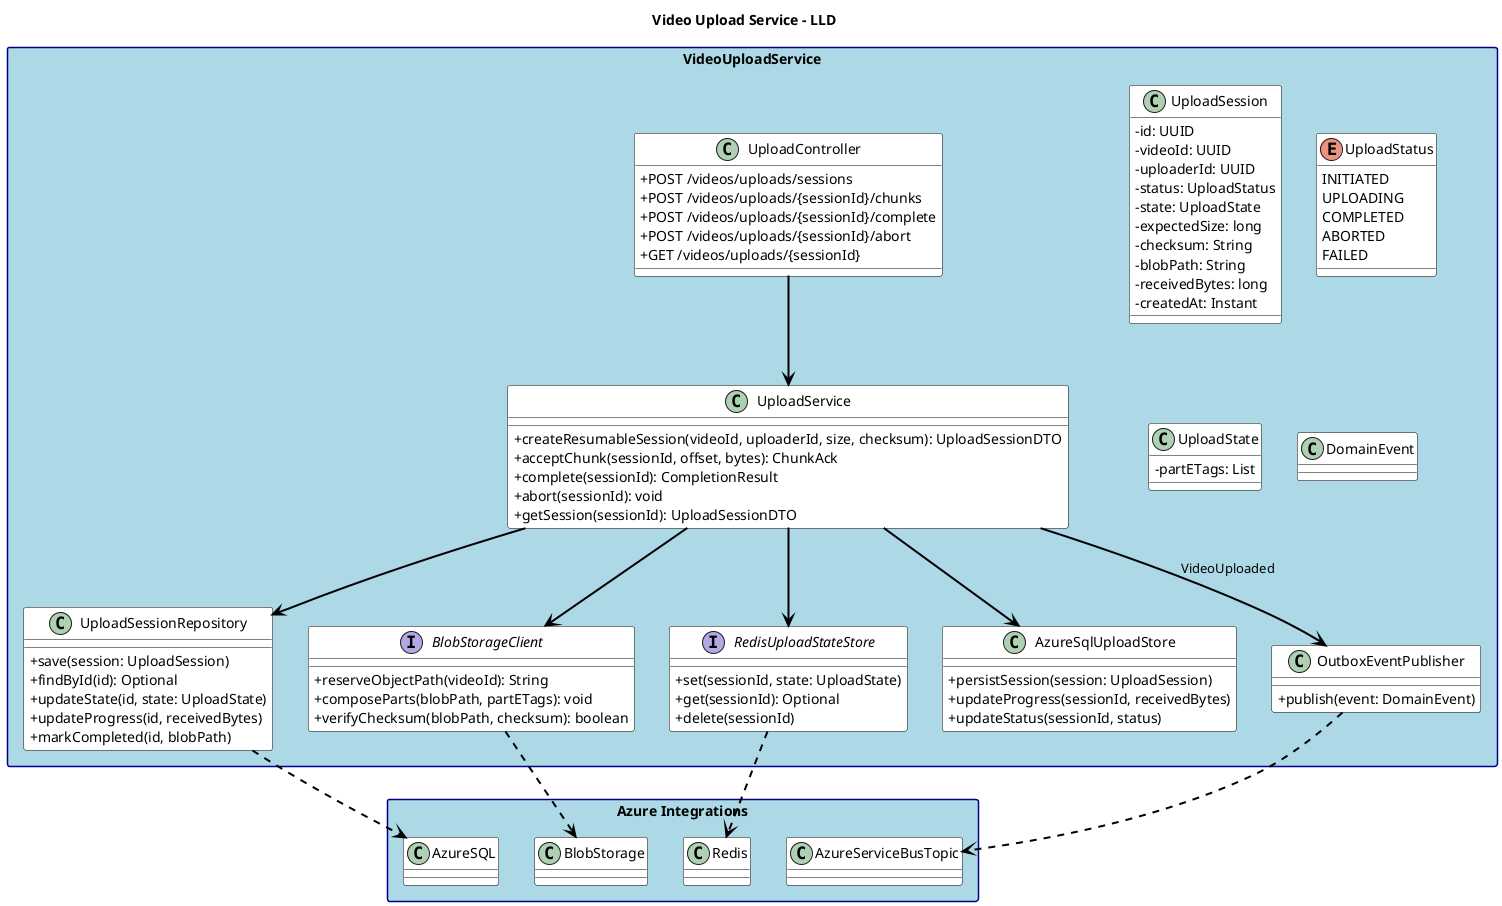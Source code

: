 @startuml
title Video Upload Service - LLD

skinparam shadowing false
skinparam packageStyle rectangle
skinparam classAttributeIconSize 0
skinparam fontName "Helvetica"
skinparam titleFontName "Helvetica"
skinparam legendFontName "Helvetica"
skinparam noteFontName "Helvetica"
skinparam backgroundColor white
skinparam packageBackgroundColor lightblue
skinparam packageBorderColor darkblue
skinparam classBackgroundColor white
skinparam classBorderColor black
skinparam interfaceBackgroundColor lightgreen
skinparam interfaceBorderColor black
skinparam enumBackgroundColor lightyellow
skinparam enumBorderColor black
skinparam arrowColor black
skinparam arrowThickness 2


package "VideoUploadService" {
class UploadController {
+POST /videos/uploads/sessions
+POST /videos/uploads/{sessionId}/chunks
+POST /videos/uploads/{sessionId}/complete
+POST /videos/uploads/{sessionId}/abort
+GET /videos/uploads/{sessionId}
}

class UploadService {
+createResumableSession(videoId, uploaderId, size, checksum): UploadSessionDTO
+acceptChunk(sessionId, offset, bytes): ChunkAck
+complete(sessionId): CompletionResult
+abort(sessionId): void
+getSession(sessionId): UploadSessionDTO
}

class UploadSessionRepository {
+save(session: UploadSession)
+findById(id): Optional
+updateState(id, state: UploadState)
+updateProgress(id, receivedBytes)
+markCompleted(id, blobPath)
}

class UploadSession {
-id: UUID
-videoId: UUID
-uploaderId: UUID
-status: UploadStatus
-state: UploadState
-expectedSize: long
-checksum: String
-blobPath: String
-receivedBytes: long
-createdAt: Instant
}

enum UploadStatus {
INITIATED
UPLOADING
COMPLETED
ABORTED
FAILED
}
class UploadState {
-partETags: List
}

interface BlobStorageClient {
+reserveObjectPath(videoId): String
+composeParts(blobPath, partETags): void
+verifyChecksum(blobPath, checksum): boolean
}

interface RedisUploadStateStore {
+set(sessionId, state: UploadState)
+get(sessionId): Optional
+delete(sessionId)
}

class AzureSqlUploadStore {
+persistSession(session: UploadSession)
+updateProgress(sessionId, receivedBytes)
+updateStatus(sessionId, status)
}

class OutboxEventPublisher {
+publish(event: DomainEvent)
}

class DomainEvent {}
}

package "Azure Integrations" {
class BlobStorage
class AzureSQL
class Redis
class AzureServiceBusTopic
}

UploadController --> UploadService
UploadService --> UploadSessionRepository
UploadService --> BlobStorageClient
UploadService --> RedisUploadStateStore
UploadService --> AzureSqlUploadStore
UploadSessionRepository ..> AzureSQL
BlobStorageClient ..> BlobStorage
RedisUploadStateStore ..> Redis
UploadService --> OutboxEventPublisher : "VideoUploaded"
OutboxEventPublisher ..> AzureServiceBusTopic

@enduml
